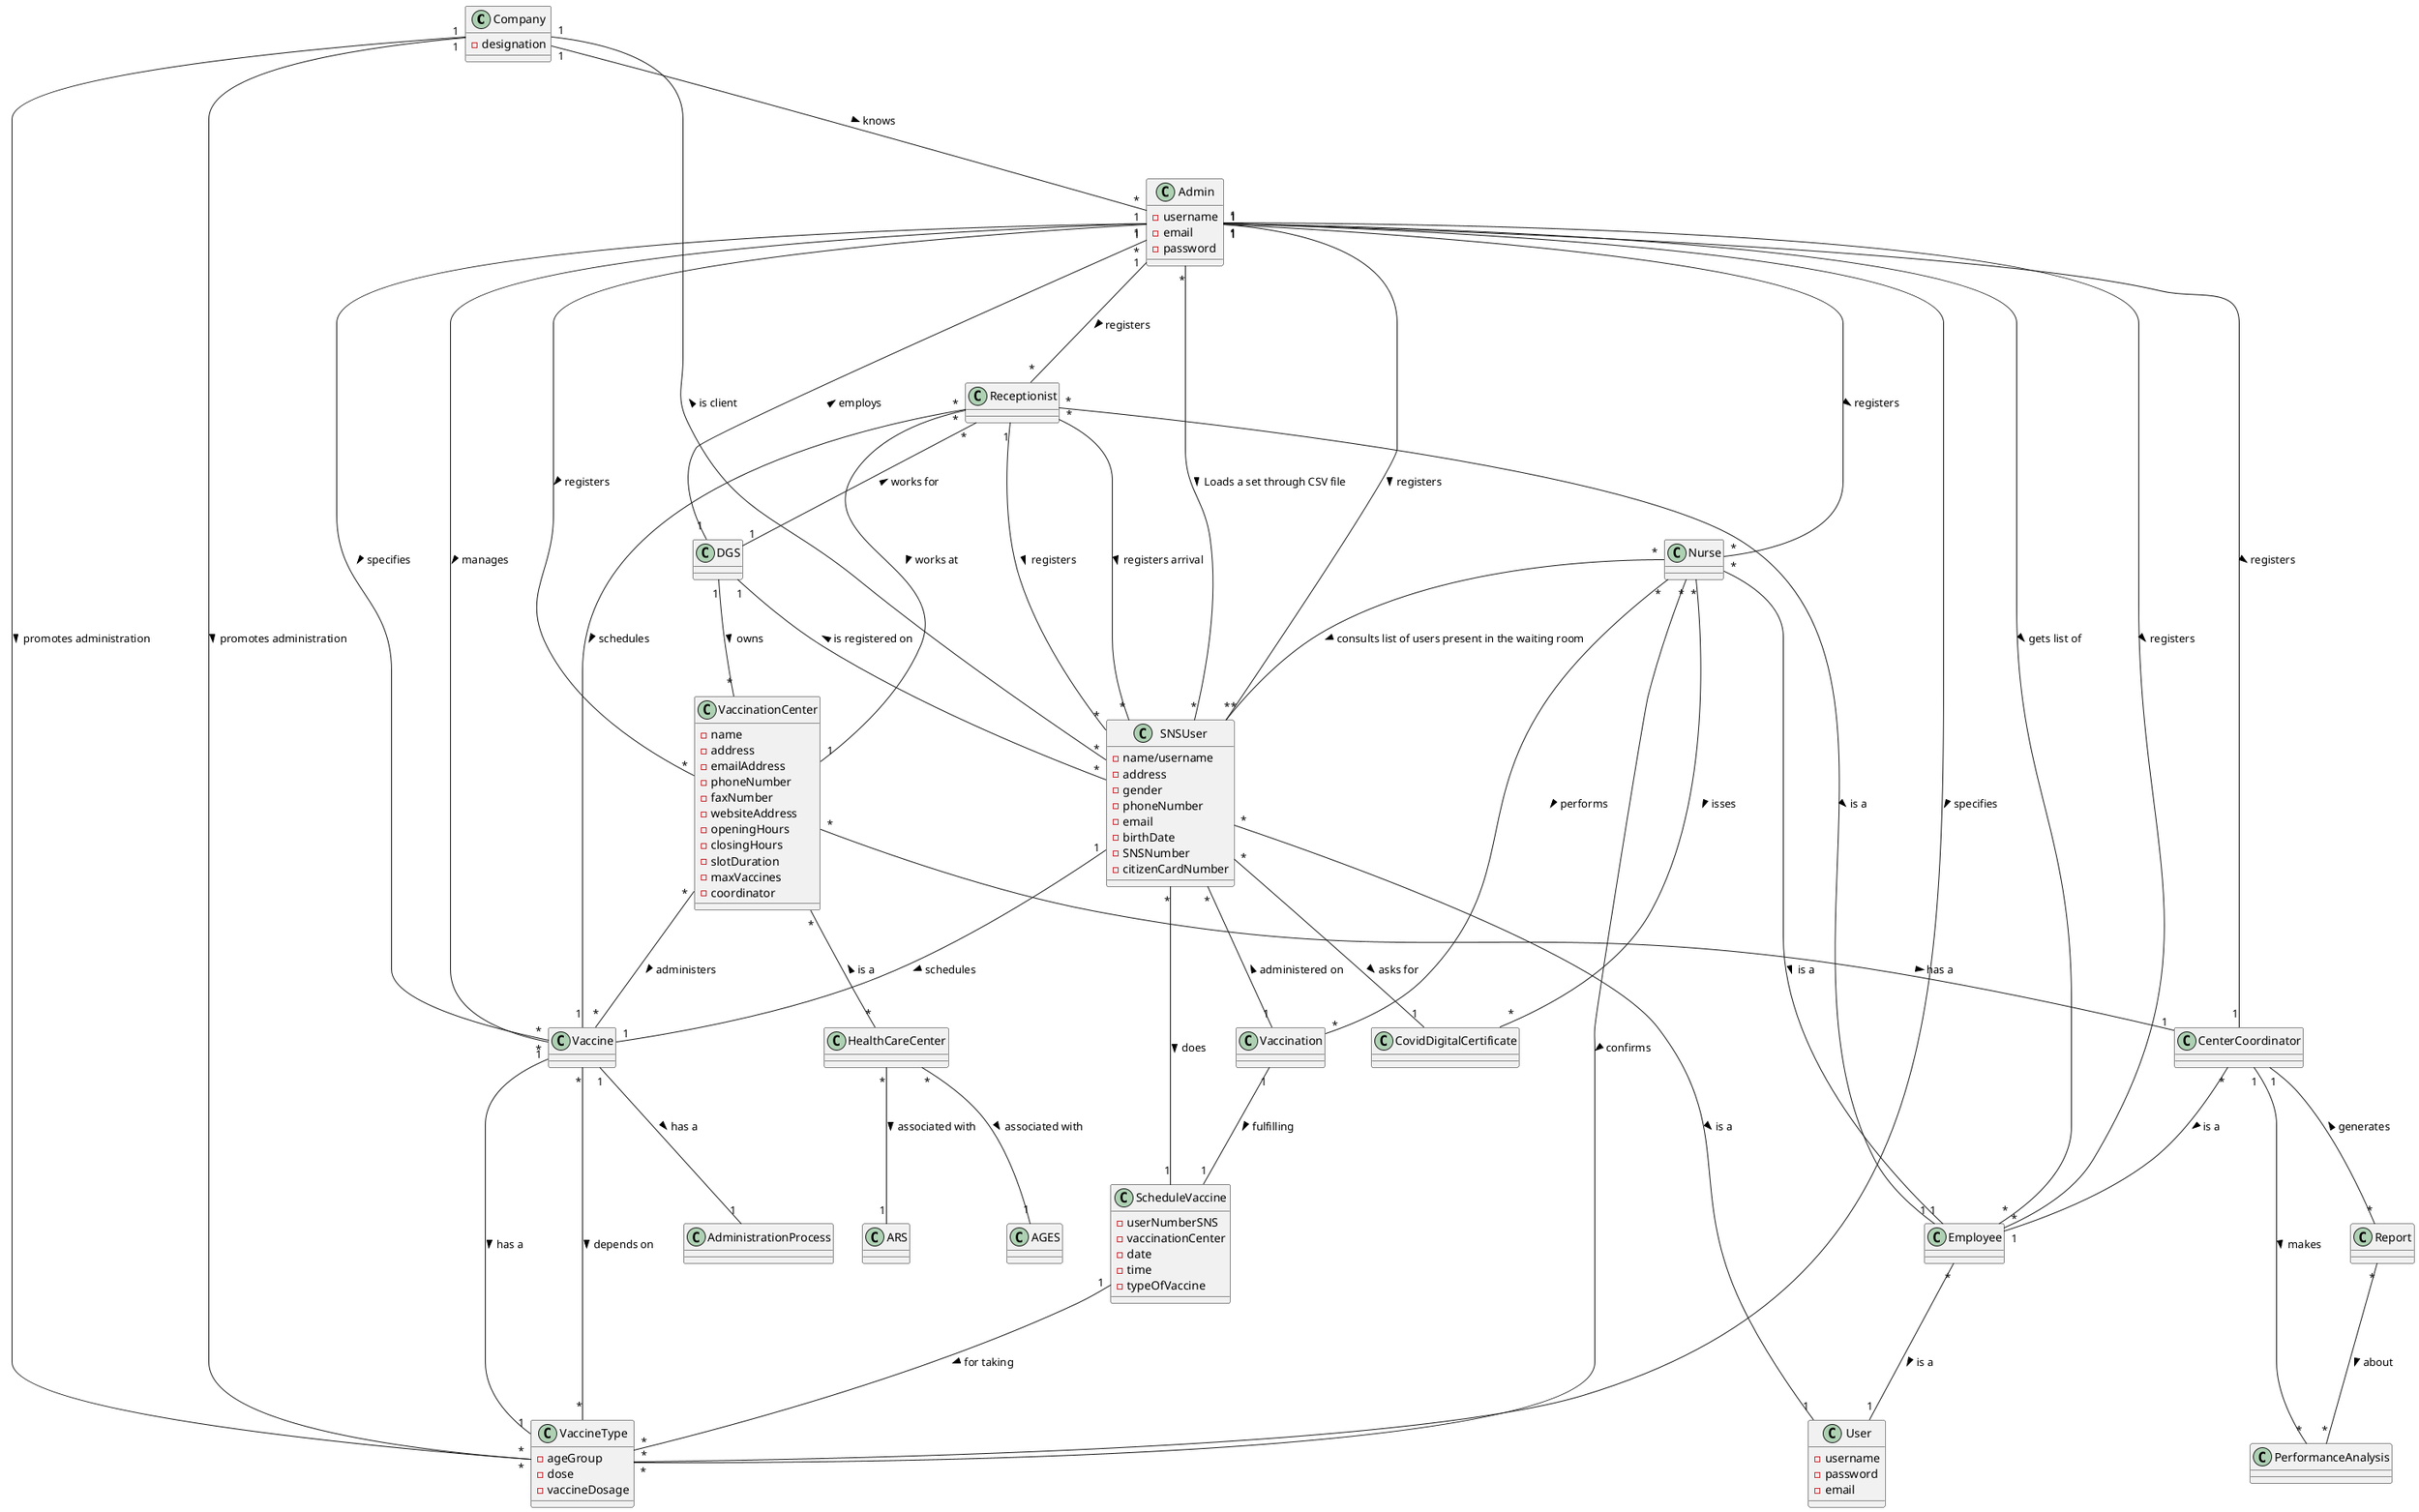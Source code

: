 @startuml

class Company{
-designation
}

class SNSUser{
-name/username
-address
-gender
-phoneNumber
-email
-birthDate
-SNSNumber
-citizenCardNumber
}

class VaccineType{
 - ageGroup
 - dose
 - vaccineDosage
}

class Vaccine{}
class Employee{}
class Admin{
-username
-email
-password
}
class HealthCareCenter{}
class ARS{}
class AGES{}
class VaccinationCenter{
  - name
  - address
  - emailAddress
  - phoneNumber
  - faxNumber
  - websiteAddress
  - openingHours
  - closingHours
  - slotDuration
  - maxVaccines
  - coordinator
}
class ScheduleVaccine{
- userNumberSNS
- vaccinationCenter
- date
- time
- typeOfVaccine
}
class DGS{}
class Nurse{}
class CovidDigitalCertificate{}
class Receptionist{}
class Vaccination{}
class DGS{}
class PerformanceAnalysis{}
class Report{}
class AdministrationProcess{}
class User{
-username
-password
-email
}

Admin "1"---"1" CenterCoordinator : registers >
Admin "1"---"*" SNSUser : registers >
Admin "1"---"*" VaccineType : specifies >
Admin "1"---"*" Vaccine : specifies >
Admin "1"---"*" Receptionist : registers >
Admin "1"---"*" Nurse : registers >
Admin "1"---"*" Vaccine : manages >
Admin "1"---"*" VaccinationCenter : registers >
SNSUser "*"---"1" Vaccination : administered on <
SNSUser "*"---"1" CovidDigitalCertificate : asks for >
SNSUser "*"---"1" ScheduleVaccine : does >
Nurse "*"---"*" CovidDigitalCertificate : isses >
Nurse "*"---"*" Vaccination : performs >
Nurse "*"---"*" VaccineType : confirms >
Vaccination "1"---"1" ScheduleVaccine : fulfilling >
ScheduleVaccine "1"---"*" VaccineType : for taking >
Vaccine "*"---"*" VaccineType : depends on >
VaccinationCenter "*"---"*" Vaccine : administers >
VaccinationCenter "*"---"*" HealthCareCenter : is a <
VaccinationCenter "*"---"1" CenterCoordinator : has a >
DGS "1"---"*" Admin : employs >
DGS "1"---"*" VaccinationCenter : owns >
DGS "1"---"*" SNSUser : is registered on <
HealthCareCenter "*"---"1" ARS : associated with >
HealthCareCenter "*"---"1" AGES : associated with >
CenterCoordinator "1"---"*" PerformanceAnalysis : makes >
CenterCoordinator "1"---"*" Report : generates <
Report "*"---"*" PerformanceAnalysis : about >
Receptionist "*"---"1" DGS : works for <
Receptionist "1"---"*" SNSUser : registers >
Admin "1"---"*" Employee : registers >
Admin "1"---"*" Employee : gets list of >
Receptionist "*"---"1" Employee : is a >
Nurse "*"---"1" Employee : is a >
CenterCoordinator "*"---"1" Employee : is a >
Vaccine "1"---"1" AdministrationProcess : has a >
SNSUser "1"---"1" Vaccine : schedules >
Receptionist "*"---"1" VaccinationCenter : works at >
Receptionist "*"---"1" Vaccine : schedules >
Receptionist "*"---"*" SNSUser: registers arrival >
Nurse "*"---"*" SNSUser : consults list of users present in the waiting room >
Admin "*"---"*" SNSUser : Loads a set through CSV file >
Vaccine "1"---"1" VaccineType : has a >
Company "1"---"*" Admin : knows >
SNSUser "*"---"1" Company : is client >
Company "1"---"*" VaccineType : promotes administration >
Company "1"---"*" VaccineType : promotes administration >
Employee "*"---"1" User : is a >
SNSUser "*"---"1" User : is a >

@enduml